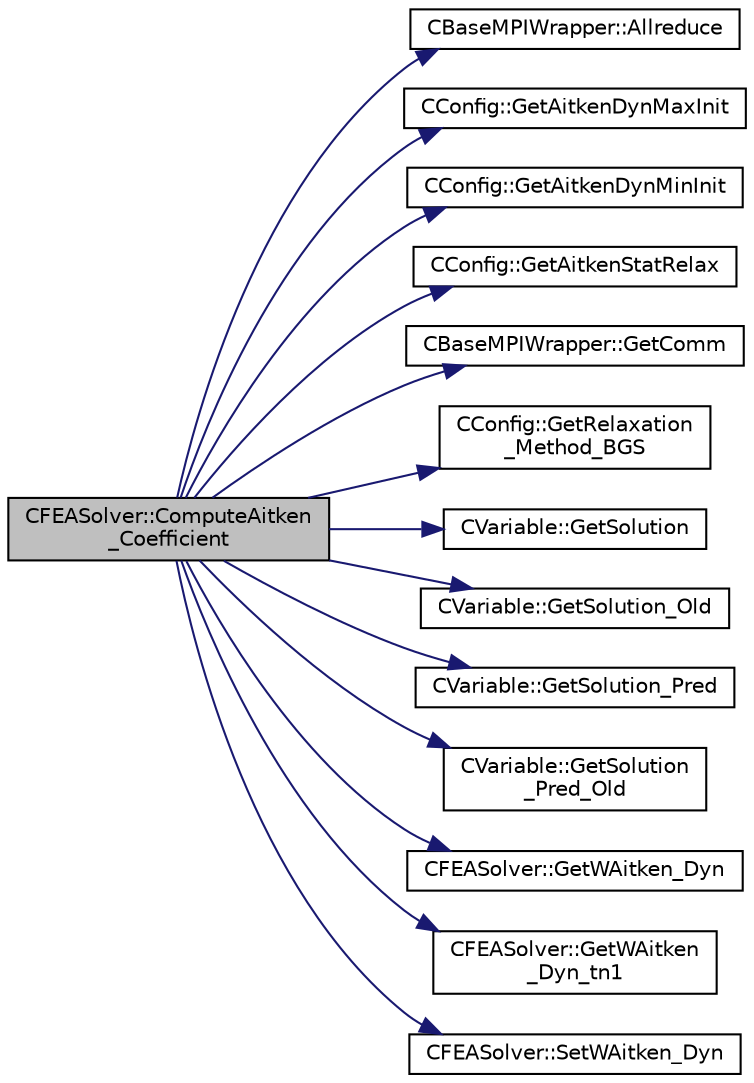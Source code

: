 digraph "CFEASolver::ComputeAitken_Coefficient"
{
 // LATEX_PDF_SIZE
  edge [fontname="Helvetica",fontsize="10",labelfontname="Helvetica",labelfontsize="10"];
  node [fontname="Helvetica",fontsize="10",shape=record];
  rankdir="LR";
  Node1 [label="CFEASolver::ComputeAitken\l_Coefficient",height=0.2,width=0.4,color="black", fillcolor="grey75", style="filled", fontcolor="black",tooltip="Computation of Aitken's coefficient."];
  Node1 -> Node2 [color="midnightblue",fontsize="10",style="solid",fontname="Helvetica"];
  Node2 [label="CBaseMPIWrapper::Allreduce",height=0.2,width=0.4,color="black", fillcolor="white", style="filled",URL="$classCBaseMPIWrapper.html#a381d4b3738c09d92ee1ae9f89715b541",tooltip=" "];
  Node1 -> Node3 [color="midnightblue",fontsize="10",style="solid",fontname="Helvetica"];
  Node3 [label="CConfig::GetAitkenDynMaxInit",height=0.2,width=0.4,color="black", fillcolor="white", style="filled",URL="$classCConfig.html#ae5e50c934fd9590b619818c7da4d3ffa",tooltip="Get Aitken's maximum relaxation parameter for dynamic relaxation cases and first iteration."];
  Node1 -> Node4 [color="midnightblue",fontsize="10",style="solid",fontname="Helvetica"];
  Node4 [label="CConfig::GetAitkenDynMinInit",height=0.2,width=0.4,color="black", fillcolor="white", style="filled",URL="$classCConfig.html#a62dd1104d950a8283ef803cf39567fbd",tooltip="Get Aitken's maximum relaxation parameter for dynamic relaxation cases and first iteration."];
  Node1 -> Node5 [color="midnightblue",fontsize="10",style="solid",fontname="Helvetica"];
  Node5 [label="CConfig::GetAitkenStatRelax",height=0.2,width=0.4,color="black", fillcolor="white", style="filled",URL="$classCConfig.html#ada501eb6c9481a1b3c13e7bbf4a728a3",tooltip="Get Aitken's relaxation parameter for static relaxation cases."];
  Node1 -> Node6 [color="midnightblue",fontsize="10",style="solid",fontname="Helvetica"];
  Node6 [label="CBaseMPIWrapper::GetComm",height=0.2,width=0.4,color="black", fillcolor="white", style="filled",URL="$classCBaseMPIWrapper.html#a8154391fc3522954802889d81d4ef5da",tooltip=" "];
  Node1 -> Node7 [color="midnightblue",fontsize="10",style="solid",fontname="Helvetica"];
  Node7 [label="CConfig::GetRelaxation\l_Method_BGS",height=0.2,width=0.4,color="black", fillcolor="white", style="filled",URL="$classCConfig.html#a33096ae5546a76c794c4dd88201c3804",tooltip="Get the relaxation method chosen for the simulation."];
  Node1 -> Node8 [color="midnightblue",fontsize="10",style="solid",fontname="Helvetica"];
  Node8 [label="CVariable::GetSolution",height=0.2,width=0.4,color="black", fillcolor="white", style="filled",URL="$classCVariable.html#a261483e39c23c1de7cb9aea7e917c121",tooltip="Get the solution."];
  Node1 -> Node9 [color="midnightblue",fontsize="10",style="solid",fontname="Helvetica"];
  Node9 [label="CVariable::GetSolution_Old",height=0.2,width=0.4,color="black", fillcolor="white", style="filled",URL="$classCVariable.html#a70a9df6b6cc631f9c3b9a3ef7b3ecfe4",tooltip="Get the old solution of the problem (Runge-Kutta method)"];
  Node1 -> Node10 [color="midnightblue",fontsize="10",style="solid",fontname="Helvetica"];
  Node10 [label="CVariable::GetSolution_Pred",height=0.2,width=0.4,color="black", fillcolor="white", style="filled",URL="$classCVariable.html#aea48aeef62d1f699f078e3295ce27c02",tooltip="A virtual member. Get the solution at time n."];
  Node1 -> Node11 [color="midnightblue",fontsize="10",style="solid",fontname="Helvetica"];
  Node11 [label="CVariable::GetSolution\l_Pred_Old",height=0.2,width=0.4,color="black", fillcolor="white", style="filled",URL="$classCVariable.html#acf8b60f79163be806649cf2c6375fca3",tooltip="A virtual member. Get the solution at time n."];
  Node1 -> Node12 [color="midnightblue",fontsize="10",style="solid",fontname="Helvetica"];
  Node12 [label="CFEASolver::GetWAitken_Dyn",height=0.2,width=0.4,color="black", fillcolor="white", style="filled",URL="$classCFEASolver.html#aa0d2695e9e9d6e40327674d9091480d7",tooltip="Retrieve the value of the dynamic Aitken relaxation factor."];
  Node1 -> Node13 [color="midnightblue",fontsize="10",style="solid",fontname="Helvetica"];
  Node13 [label="CFEASolver::GetWAitken\l_Dyn_tn1",height=0.2,width=0.4,color="black", fillcolor="white", style="filled",URL="$classCFEASolver.html#aa0e2465a662c276ae81e2965ca506deb",tooltip="Retrieve the value of the last Aitken relaxation factor in the previous time step."];
  Node1 -> Node14 [color="midnightblue",fontsize="10",style="solid",fontname="Helvetica"];
  Node14 [label="CFEASolver::SetWAitken_Dyn",height=0.2,width=0.4,color="black", fillcolor="white", style="filled",URL="$classCFEASolver.html#abd52e0414bee6651c8efb41a6951a116",tooltip="Set the value of the dynamic Aitken relaxation factor."];
}
